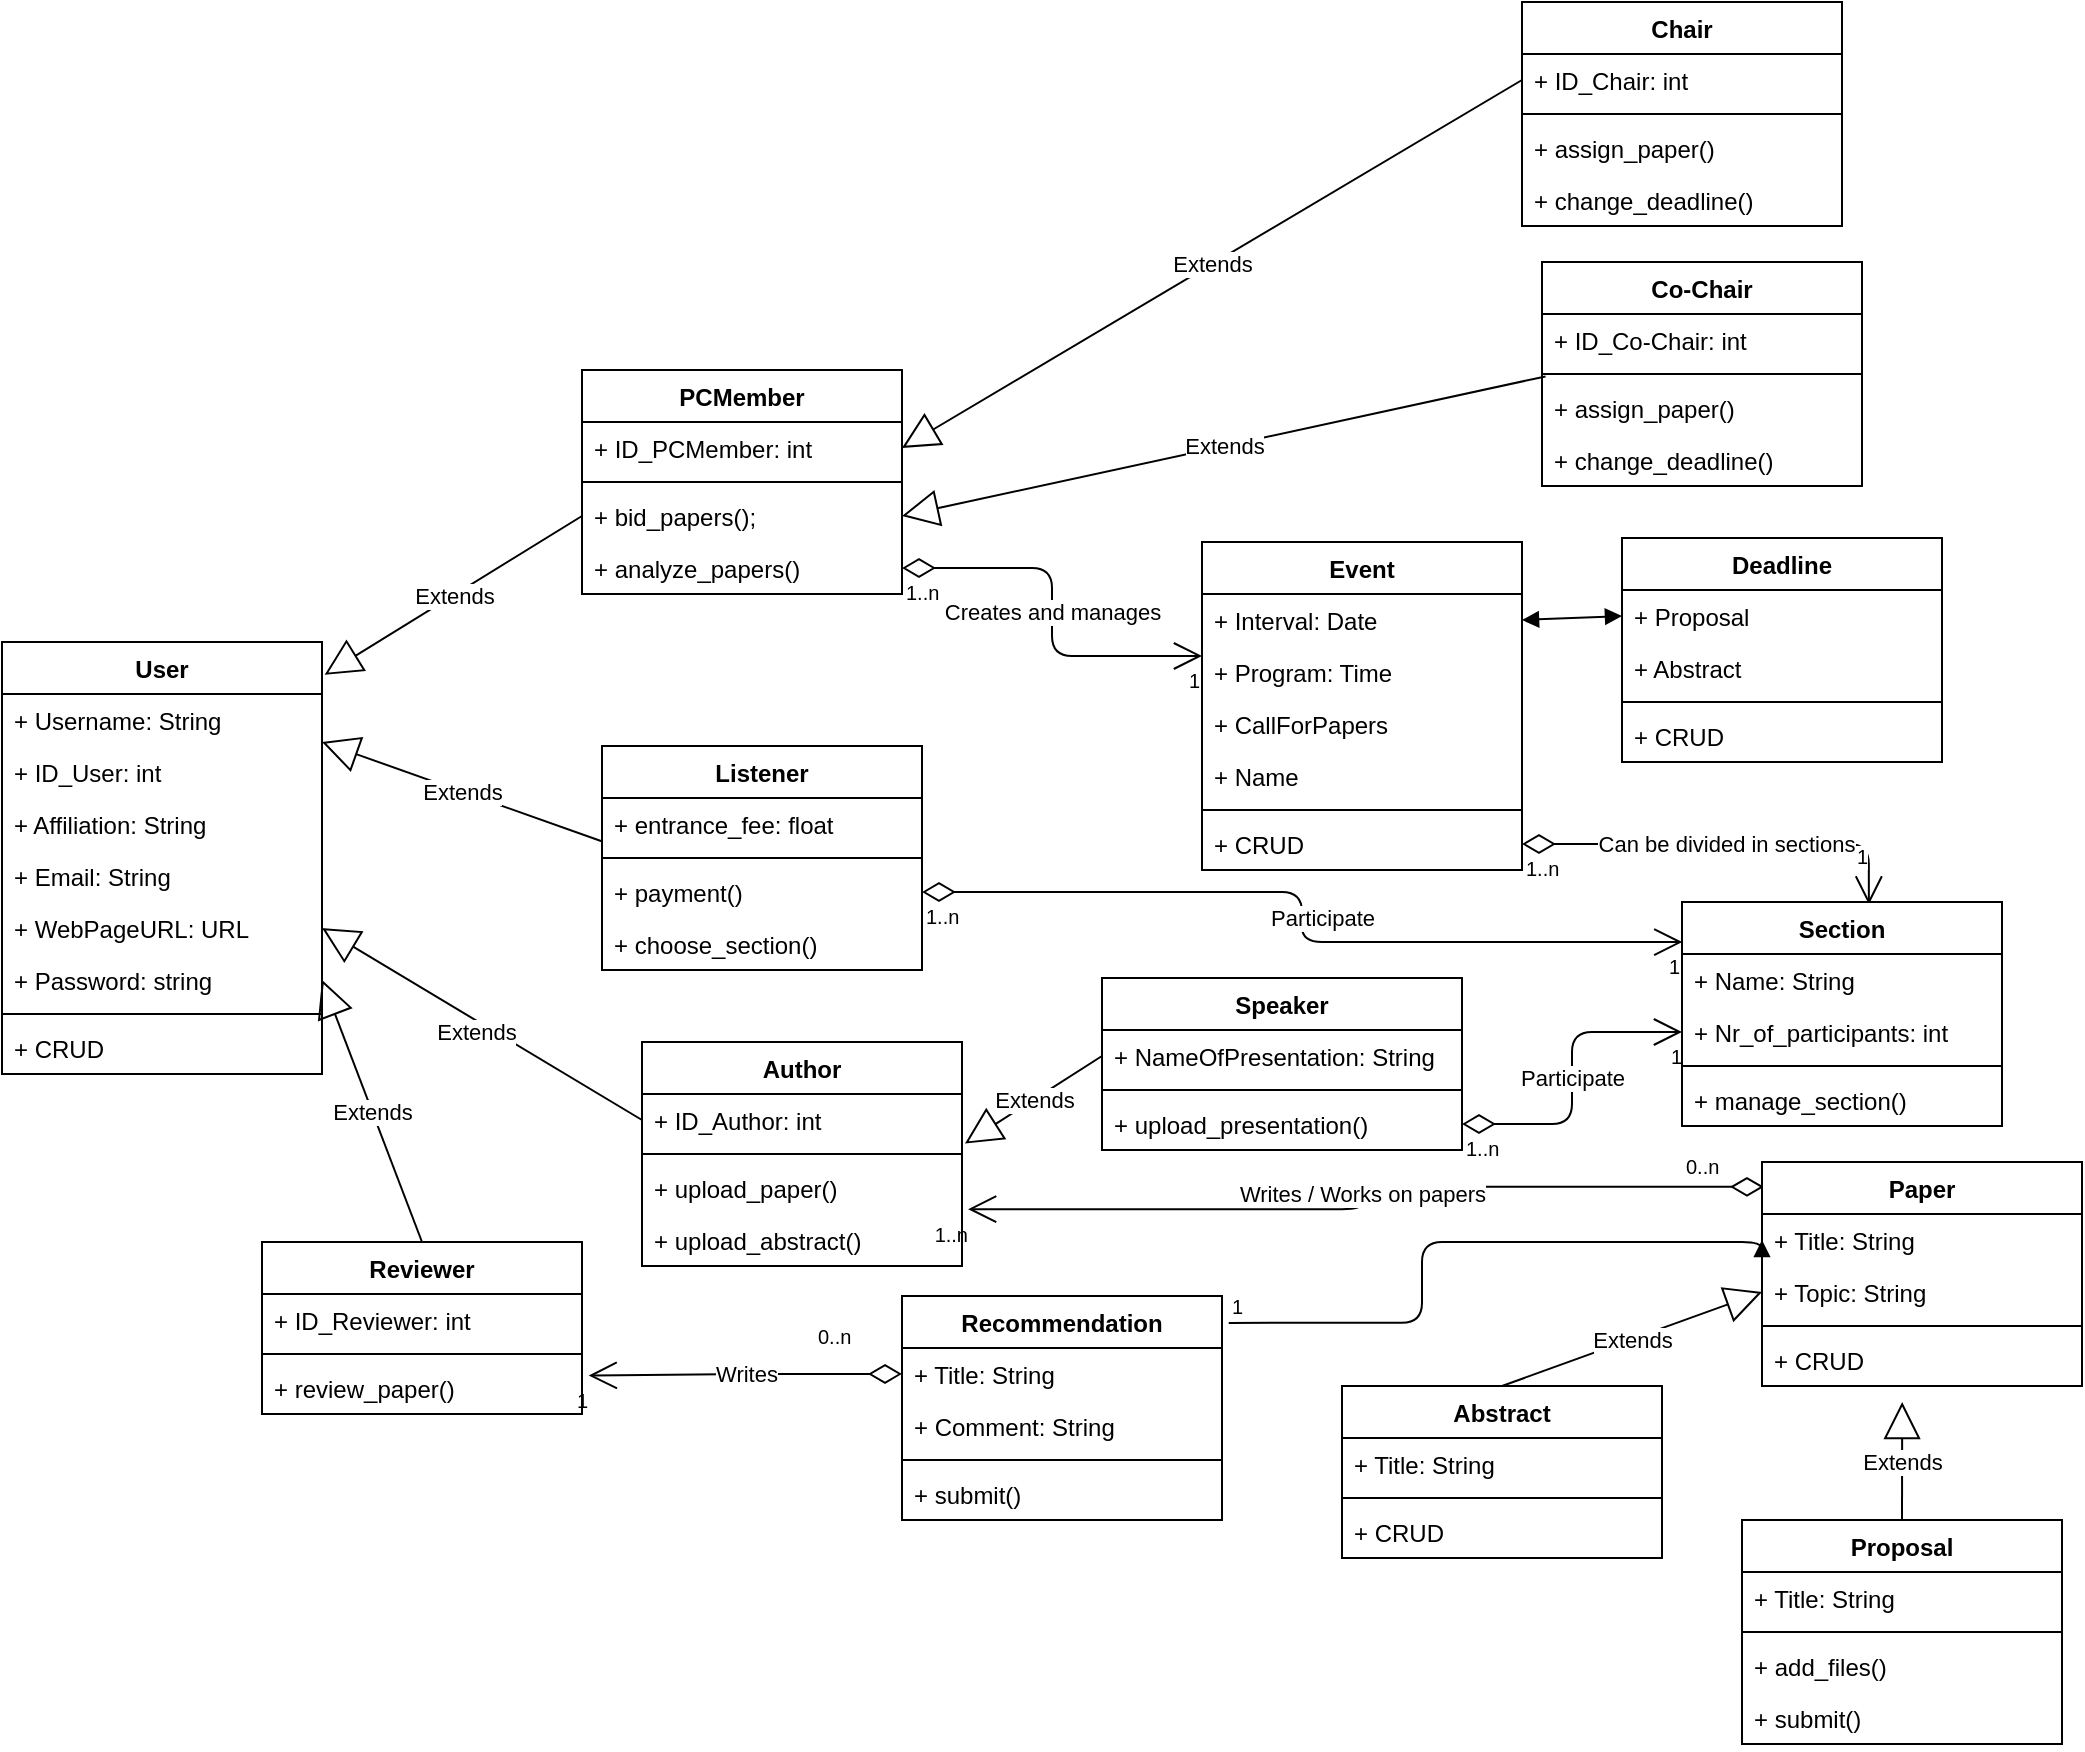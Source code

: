 <mxfile version="12.9.14" type="device"><diagram id="C5RBs43oDa-KdzZeNtuy" name="Page-1"><mxGraphModel dx="1038" dy="1668" grid="1" gridSize="10" guides="1" tooltips="1" connect="1" arrows="1" fold="1" page="1" pageScale="1" pageWidth="827" pageHeight="1169" math="0" shadow="0"><root><mxCell id="WIyWlLk6GJQsqaUBKTNV-0"/><mxCell id="WIyWlLk6GJQsqaUBKTNV-1" parent="WIyWlLk6GJQsqaUBKTNV-0"/><mxCell id="tTdbQNJq71rAWKJcAc9I-6" value="Extends" style="endArrow=block;endSize=16;endFill=0;html=1;exitX=0;exitY=0.5;exitDx=0;exitDy=0;entryX=1;entryY=0.5;entryDx=0;entryDy=0;" parent="WIyWlLk6GJQsqaUBKTNV-1" source="hvcs3K0yfVsUT6WsrjWD-34" target="hvcs3K0yfVsUT6WsrjWD-29" edge="1"><mxGeometry width="160" relative="1" as="geometry"><mxPoint x="827" y="-223" as="sourcePoint"/><mxPoint x="530" y="-23" as="targetPoint"/></mxGeometry></mxCell><mxCell id="tTdbQNJq71rAWKJcAc9I-8" value="Extends" style="endArrow=block;endSize=16;endFill=0;html=1;exitX=0;exitY=0.5;exitDx=0;exitDy=0;entryX=1;entryY=0.5;entryDx=0;entryDy=0;" parent="WIyWlLk6GJQsqaUBKTNV-1" source="hvcs3K0yfVsUT6WsrjWD-70" target="hvcs3K0yfVsUT6WsrjWD-16" edge="1"><mxGeometry x="0.004" y="5" width="160" relative="1" as="geometry"><mxPoint x="400" y="237" as="sourcePoint"/><mxPoint x="230" y="185" as="targetPoint"/><mxPoint as="offset"/></mxGeometry></mxCell><mxCell id="tTdbQNJq71rAWKJcAc9I-9" value="Extends" style="endArrow=block;endSize=16;endFill=0;html=1;strokeColor=#000000;exitX=0;exitY=0.5;exitDx=0;exitDy=0;entryX=1.008;entryY=0.076;entryDx=0;entryDy=0;entryPerimeter=0;" parent="WIyWlLk6GJQsqaUBKTNV-1" source="hvcs3K0yfVsUT6WsrjWD-31" target="hvcs3K0yfVsUT6WsrjWD-8" edge="1"><mxGeometry width="160" relative="1" as="geometry"><mxPoint x="370" y="-23" as="sourcePoint"/><mxPoint x="230" y="35" as="targetPoint"/></mxGeometry></mxCell><mxCell id="tTdbQNJq71rAWKJcAc9I-14" value="Extends" style="endArrow=block;endSize=16;endFill=0;html=1;strokeColor=#000000;exitX=0;exitY=0.5;exitDx=0;exitDy=0;entryX=1.009;entryY=0.954;entryDx=0;entryDy=0;entryPerimeter=0;" parent="WIyWlLk6GJQsqaUBKTNV-1" source="hvcs3K0yfVsUT6WsrjWD-75" target="hvcs3K0yfVsUT6WsrjWD-70" edge="1"><mxGeometry width="160" relative="1" as="geometry"><mxPoint x="650" y="217" as="sourcePoint"/><mxPoint x="560" y="237" as="targetPoint"/></mxGeometry></mxCell><mxCell id="tTdbQNJq71rAWKJcAc9I-36" value="Extends" style="endArrow=block;endSize=16;endFill=0;html=1;strokeColor=#000000;exitX=-0.001;exitY=0.831;exitDx=0;exitDy=0;entryX=1;entryY=-0.077;entryDx=0;entryDy=0;entryPerimeter=0;exitPerimeter=0;" parent="WIyWlLk6GJQsqaUBKTNV-1" source="hvcs3K0yfVsUT6WsrjWD-56" target="hvcs3K0yfVsUT6WsrjWD-20" edge="1"><mxGeometry width="160" relative="1" as="geometry"><mxPoint x="360" y="113" as="sourcePoint"/><mxPoint x="230" y="85" as="targetPoint"/></mxGeometry></mxCell><mxCell id="tTdbQNJq71rAWKJcAc9I-37" value="Extends" style="endArrow=block;endSize=16;endFill=0;html=1;strokeColor=#000000;exitX=0.5;exitY=0;exitDx=0;exitDy=0;entryX=1;entryY=0.5;entryDx=0;entryDy=0;" parent="WIyWlLk6GJQsqaUBKTNV-1" source="hvcs3K0yfVsUT6WsrjWD-78" target="hvcs3K0yfVsUT6WsrjWD-27" edge="1"><mxGeometry width="160" relative="1" as="geometry"><mxPoint x="270" y="334" as="sourcePoint"/><mxPoint x="231" y="229" as="targetPoint"/></mxGeometry></mxCell><mxCell id="tTdbQNJq71rAWKJcAc9I-47" value="Writes / Works on papers" style="endArrow=open;html=1;endSize=12;startArrow=diamondThin;startSize=14;startFill=0;edgeStyle=orthogonalEdgeStyle;strokeColor=#000000;entryX=1.019;entryY=-0.092;entryDx=0;entryDy=0;exitX=0.006;exitY=0.111;exitDx=0;exitDy=0;entryPerimeter=0;exitPerimeter=0;" parent="WIyWlLk6GJQsqaUBKTNV-1" source="hvcs3K0yfVsUT6WsrjWD-91" target="hvcs3K0yfVsUT6WsrjWD-73" edge="1"><mxGeometry relative="1" as="geometry"><mxPoint x="1010" y="300" as="sourcePoint"/><mxPoint x="480" y="254" as="targetPoint"/></mxGeometry></mxCell><mxCell id="tTdbQNJq71rAWKJcAc9I-48" value="0..n" style="resizable=0;html=1;align=left;verticalAlign=top;labelBackgroundColor=#ffffff;fontSize=10;" parent="tTdbQNJq71rAWKJcAc9I-47" connectable="0" vertex="1"><mxGeometry x="-1" relative="1" as="geometry"><mxPoint x="-40.96" y="-22.43" as="offset"/></mxGeometry></mxCell><mxCell id="tTdbQNJq71rAWKJcAc9I-49" value="1..n" style="resizable=0;html=1;align=right;verticalAlign=top;labelBackgroundColor=#ffffff;fontSize=10;" parent="tTdbQNJq71rAWKJcAc9I-47" connectable="0" vertex="1"><mxGeometry x="1" relative="1" as="geometry"/></mxCell><mxCell id="tTdbQNJq71rAWKJcAc9I-54" value="Extends" style="endArrow=block;endSize=16;endFill=0;html=1;strokeColor=#000000;exitX=0.011;exitY=0.65;exitDx=0;exitDy=0;entryX=1;entryY=0.5;entryDx=0;entryDy=0;exitPerimeter=0;" parent="WIyWlLk6GJQsqaUBKTNV-1" source="hvcs3K0yfVsUT6WsrjWD-41" target="hvcs3K0yfVsUT6WsrjWD-31" edge="1"><mxGeometry width="160" relative="1" as="geometry"><mxPoint x="850" y="-123" as="sourcePoint"/><mxPoint x="530" y="-23" as="targetPoint"/></mxGeometry></mxCell><mxCell id="tTdbQNJq71rAWKJcAc9I-63" value="Extends" style="endArrow=block;endSize=16;endFill=0;html=1;strokeColor=#000000;exitX=0.5;exitY=0;exitDx=0;exitDy=0;entryX=0.438;entryY=1.308;entryDx=0;entryDy=0;entryPerimeter=0;" parent="WIyWlLk6GJQsqaUBKTNV-1" source="hvcs3K0yfVsUT6WsrjWD-95" target="hvcs3K0yfVsUT6WsrjWD-94" edge="1"><mxGeometry width="160" relative="1" as="geometry"><mxPoint x="1100" y="420" as="sourcePoint"/><mxPoint x="1050" y="334" as="targetPoint"/></mxGeometry></mxCell><mxCell id="tTdbQNJq71rAWKJcAc9I-64" value="Extends" style="endArrow=block;endSize=16;endFill=0;html=1;strokeColor=#000000;exitX=0.5;exitY=0;exitDx=0;exitDy=0;entryX=0;entryY=0.5;entryDx=0;entryDy=0;" parent="WIyWlLk6GJQsqaUBKTNV-1" source="hvcs3K0yfVsUT6WsrjWD-87" target="hvcs3K0yfVsUT6WsrjWD-100" edge="1"><mxGeometry width="160" relative="1" as="geometry"><mxPoint x="850" y="420" as="sourcePoint"/><mxPoint x="970" y="334" as="targetPoint"/></mxGeometry></mxCell><mxCell id="tTdbQNJq71rAWKJcAc9I-69" value="Participate" style="endArrow=open;html=1;endSize=12;startArrow=diamondThin;startSize=14;startFill=0;edgeStyle=orthogonalEdgeStyle;strokeColor=#000000;exitX=1;exitY=0.5;exitDx=0;exitDy=0;entryX=0;entryY=0.5;entryDx=0;entryDy=0;" parent="WIyWlLk6GJQsqaUBKTNV-1" source="hvcs3K0yfVsUT6WsrjWD-77" target="hvcs3K0yfVsUT6WsrjWD-68" edge="1"><mxGeometry relative="1" as="geometry"><mxPoint x="810" y="217" as="sourcePoint"/><mxPoint x="890" y="205.5" as="targetPoint"/></mxGeometry></mxCell><mxCell id="tTdbQNJq71rAWKJcAc9I-70" value="1..n" style="resizable=0;html=1;align=left;verticalAlign=top;labelBackgroundColor=#ffffff;fontSize=10;" parent="tTdbQNJq71rAWKJcAc9I-69" connectable="0" vertex="1"><mxGeometry x="-1" relative="1" as="geometry"/></mxCell><mxCell id="tTdbQNJq71rAWKJcAc9I-71" value="1" style="resizable=0;html=1;align=right;verticalAlign=top;labelBackgroundColor=#ffffff;fontSize=10;" parent="tTdbQNJq71rAWKJcAc9I-69" connectable="0" vertex="1"><mxGeometry x="1" relative="1" as="geometry"/></mxCell><mxCell id="tTdbQNJq71rAWKJcAc9I-72" value="Participate" style="endArrow=open;html=1;endSize=12;startArrow=diamondThin;startSize=14;startFill=0;edgeStyle=orthogonalEdgeStyle;strokeColor=#000000;entryX=0.001;entryY=0.179;entryDx=0;entryDy=0;exitX=1;exitY=0.5;exitDx=0;exitDy=0;entryPerimeter=0;" parent="WIyWlLk6GJQsqaUBKTNV-1" source="hvcs3K0yfVsUT6WsrjWD-58" target="hvcs3K0yfVsUT6WsrjWD-60" edge="1"><mxGeometry y="10" relative="1" as="geometry"><mxPoint x="520" y="113" as="sourcePoint"/><mxPoint x="890" y="188.5" as="targetPoint"/><mxPoint as="offset"/></mxGeometry></mxCell><mxCell id="tTdbQNJq71rAWKJcAc9I-73" value="1..n" style="resizable=0;html=1;align=left;verticalAlign=top;labelBackgroundColor=#ffffff;fontSize=10;" parent="tTdbQNJq71rAWKJcAc9I-72" connectable="0" vertex="1"><mxGeometry x="-1" relative="1" as="geometry"/></mxCell><mxCell id="tTdbQNJq71rAWKJcAc9I-74" value="1" style="resizable=0;html=1;align=right;verticalAlign=top;labelBackgroundColor=#ffffff;fontSize=10;" parent="tTdbQNJq71rAWKJcAc9I-72" connectable="0" vertex="1"><mxGeometry x="1" relative="1" as="geometry"/></mxCell><mxCell id="tTdbQNJq71rAWKJcAc9I-79" value="Can be divided in sections" style="endArrow=open;html=1;endSize=12;startArrow=diamondThin;startSize=14;startFill=0;edgeStyle=orthogonalEdgeStyle;strokeColor=#000000;exitX=1;exitY=0.5;exitDx=0;exitDy=0;entryX=0.584;entryY=0.011;entryDx=0;entryDy=0;entryPerimeter=0;" parent="WIyWlLk6GJQsqaUBKTNV-1" source="hvcs3K0yfVsUT6WsrjWD-47" target="hvcs3K0yfVsUT6WsrjWD-60" edge="1"><mxGeometry relative="1" as="geometry"><mxPoint x="760" y="24" as="sourcePoint"/><mxPoint x="970" y="180" as="targetPoint"/></mxGeometry></mxCell><mxCell id="tTdbQNJq71rAWKJcAc9I-80" value="1..n" style="resizable=0;html=1;align=left;verticalAlign=top;labelBackgroundColor=#ffffff;fontSize=10;" parent="tTdbQNJq71rAWKJcAc9I-79" connectable="0" vertex="1"><mxGeometry x="-1" relative="1" as="geometry"/></mxCell><mxCell id="tTdbQNJq71rAWKJcAc9I-81" value="1" style="resizable=0;html=1;align=right;verticalAlign=top;labelBackgroundColor=#ffffff;fontSize=10;" parent="tTdbQNJq71rAWKJcAc9I-79" connectable="0" vertex="1"><mxGeometry x="1" relative="1" as="geometry"><mxPoint y="-36" as="offset"/></mxGeometry></mxCell><mxCell id="tTdbQNJq71rAWKJcAc9I-82" value="Creates and manages" style="endArrow=open;html=1;endSize=12;startArrow=diamondThin;startSize=14;startFill=0;edgeStyle=orthogonalEdgeStyle;strokeColor=#000000;exitX=1;exitY=0.5;exitDx=0;exitDy=0;entryX=0;entryY=0.192;entryDx=0;entryDy=0;entryPerimeter=0;" parent="WIyWlLk6GJQsqaUBKTNV-1" source="hvcs3K0yfVsUT6WsrjWD-32" target="hvcs3K0yfVsUT6WsrjWD-48" edge="1"><mxGeometry relative="1" as="geometry"><mxPoint x="530" y="-6" as="sourcePoint"/><mxPoint x="680" y="7" as="targetPoint"/></mxGeometry></mxCell><mxCell id="tTdbQNJq71rAWKJcAc9I-83" value="1..n" style="resizable=0;html=1;align=left;verticalAlign=top;labelBackgroundColor=#ffffff;fontSize=10;" parent="tTdbQNJq71rAWKJcAc9I-82" connectable="0" vertex="1"><mxGeometry x="-1" relative="1" as="geometry"/></mxCell><mxCell id="tTdbQNJq71rAWKJcAc9I-84" value="1" style="resizable=0;html=1;align=right;verticalAlign=top;labelBackgroundColor=#ffffff;fontSize=10;" parent="tTdbQNJq71rAWKJcAc9I-82" connectable="0" vertex="1"><mxGeometry x="1" relative="1" as="geometry"/></mxCell><mxCell id="tTdbQNJq71rAWKJcAc9I-89" value="" style="endArrow=block;startArrow=block;endFill=1;startFill=1;html=1;strokeColor=#000000;exitX=1;exitY=0.5;exitDx=0;exitDy=0;entryX=0;entryY=0.5;entryDx=0;entryDy=0;" parent="WIyWlLk6GJQsqaUBKTNV-1" source="hvcs3K0yfVsUT6WsrjWD-45" target="hvcs3K0yfVsUT6WsrjWD-51" edge="1"><mxGeometry width="160" relative="1" as="geometry"><mxPoint x="840" y="7" as="sourcePoint"/><mxPoint x="880" y="-33" as="targetPoint"/></mxGeometry></mxCell><mxCell id="tTdbQNJq71rAWKJcAc9I-94" value="Writes" style="endArrow=open;html=1;endSize=12;startArrow=diamondThin;startSize=14;startFill=0;edgeStyle=orthogonalEdgeStyle;strokeColor=#000000;entryX=1.021;entryY=0.262;entryDx=0;entryDy=0;exitX=0;exitY=0.5;exitDx=0;exitDy=0;entryPerimeter=0;" parent="WIyWlLk6GJQsqaUBKTNV-1" source="hvcs3K0yfVsUT6WsrjWD-83" target="hvcs3K0yfVsUT6WsrjWD-81" edge="1"><mxGeometry relative="1" as="geometry"><mxPoint x="530" y="363" as="sourcePoint"/><mxPoint x="310" y="368" as="targetPoint"/></mxGeometry></mxCell><mxCell id="tTdbQNJq71rAWKJcAc9I-95" value="0..n" style="resizable=0;html=1;align=left;verticalAlign=top;labelBackgroundColor=#ffffff;fontSize=10;" parent="tTdbQNJq71rAWKJcAc9I-94" connectable="0" vertex="1"><mxGeometry x="-1" relative="1" as="geometry"><mxPoint x="-44" y="-31" as="offset"/></mxGeometry></mxCell><mxCell id="tTdbQNJq71rAWKJcAc9I-96" value="1" style="resizable=0;html=1;align=right;verticalAlign=top;labelBackgroundColor=#ffffff;fontSize=10;" parent="tTdbQNJq71rAWKJcAc9I-94" connectable="0" vertex="1"><mxGeometry x="1" relative="1" as="geometry"/></mxCell><mxCell id="tTdbQNJq71rAWKJcAc9I-97" value="" style="endArrow=block;endFill=1;html=1;edgeStyle=orthogonalEdgeStyle;align=left;verticalAlign=top;strokeColor=#000000;exitX=1.021;exitY=0.12;exitDx=0;exitDy=0;exitPerimeter=0;entryX=0;entryY=0.5;entryDx=0;entryDy=0;entryPerimeter=0;" parent="WIyWlLk6GJQsqaUBKTNV-1" source="hvcs3K0yfVsUT6WsrjWD-82" target="hvcs3K0yfVsUT6WsrjWD-92" edge="1"><mxGeometry x="-1" relative="1" as="geometry"><mxPoint x="650" y="346" as="sourcePoint"/><mxPoint x="972" y="356" as="targetPoint"/><Array as="points"><mxPoint x="790" y="340"/><mxPoint x="790" y="300"/></Array></mxGeometry></mxCell><mxCell id="tTdbQNJq71rAWKJcAc9I-98" value="1" style="resizable=0;html=1;align=left;verticalAlign=bottom;labelBackgroundColor=#ffffff;fontSize=10;" parent="tTdbQNJq71rAWKJcAc9I-97" connectable="0" vertex="1"><mxGeometry x="-1" relative="1" as="geometry"/></mxCell><mxCell id="hvcs3K0yfVsUT6WsrjWD-28" value="PCMember" style="swimlane;fontStyle=1;align=center;verticalAlign=top;childLayout=stackLayout;horizontal=1;startSize=26;horizontalStack=0;resizeParent=1;resizeParentMax=0;resizeLast=0;collapsible=1;marginBottom=0;" parent="WIyWlLk6GJQsqaUBKTNV-1" vertex="1"><mxGeometry x="370" y="-136" width="160" height="112" as="geometry"/></mxCell><mxCell id="hvcs3K0yfVsUT6WsrjWD-29" value="+ ID_PCMember: int" style="text;strokeColor=none;fillColor=none;align=left;verticalAlign=top;spacingLeft=4;spacingRight=4;overflow=hidden;rotatable=0;points=[[0,0.5],[1,0.5]];portConstraint=eastwest;" parent="hvcs3K0yfVsUT6WsrjWD-28" vertex="1"><mxGeometry y="26" width="160" height="26" as="geometry"/></mxCell><mxCell id="hvcs3K0yfVsUT6WsrjWD-30" value="" style="line;strokeWidth=1;fillColor=none;align=left;verticalAlign=middle;spacingTop=-1;spacingLeft=3;spacingRight=3;rotatable=0;labelPosition=right;points=[];portConstraint=eastwest;" parent="hvcs3K0yfVsUT6WsrjWD-28" vertex="1"><mxGeometry y="52" width="160" height="8" as="geometry"/></mxCell><mxCell id="hvcs3K0yfVsUT6WsrjWD-31" value="+ bid_papers();&#10;" style="text;strokeColor=none;fillColor=none;align=left;verticalAlign=top;spacingLeft=4;spacingRight=4;overflow=hidden;rotatable=0;points=[[0,0.5],[1,0.5]];portConstraint=eastwest;" parent="hvcs3K0yfVsUT6WsrjWD-28" vertex="1"><mxGeometry y="60" width="160" height="26" as="geometry"/></mxCell><mxCell id="hvcs3K0yfVsUT6WsrjWD-32" value="+ analyze_papers()" style="text;strokeColor=none;fillColor=none;align=left;verticalAlign=top;spacingLeft=4;spacingRight=4;overflow=hidden;rotatable=0;points=[[0,0.5],[1,0.5]];portConstraint=eastwest;" parent="hvcs3K0yfVsUT6WsrjWD-28" vertex="1"><mxGeometry y="86" width="160" height="26" as="geometry"/></mxCell><mxCell id="hvcs3K0yfVsUT6WsrjWD-33" value="Chair" style="swimlane;fontStyle=1;align=center;verticalAlign=top;childLayout=stackLayout;horizontal=1;startSize=26;horizontalStack=0;resizeParent=1;resizeParentMax=0;resizeLast=0;collapsible=1;marginBottom=0;" parent="WIyWlLk6GJQsqaUBKTNV-1" vertex="1"><mxGeometry x="840" y="-320" width="160" height="112" as="geometry"/></mxCell><mxCell id="hvcs3K0yfVsUT6WsrjWD-34" value="+ ID_Chair: int" style="text;strokeColor=none;fillColor=none;align=left;verticalAlign=top;spacingLeft=4;spacingRight=4;overflow=hidden;rotatable=0;points=[[0,0.5],[1,0.5]];portConstraint=eastwest;" parent="hvcs3K0yfVsUT6WsrjWD-33" vertex="1"><mxGeometry y="26" width="160" height="26" as="geometry"/></mxCell><mxCell id="hvcs3K0yfVsUT6WsrjWD-35" value="" style="line;strokeWidth=1;fillColor=none;align=left;verticalAlign=middle;spacingTop=-1;spacingLeft=3;spacingRight=3;rotatable=0;labelPosition=right;points=[];portConstraint=eastwest;" parent="hvcs3K0yfVsUT6WsrjWD-33" vertex="1"><mxGeometry y="52" width="160" height="8" as="geometry"/></mxCell><mxCell id="hvcs3K0yfVsUT6WsrjWD-36" value="+ assign_paper()" style="text;strokeColor=none;fillColor=none;align=left;verticalAlign=top;spacingLeft=4;spacingRight=4;overflow=hidden;rotatable=0;points=[[0,0.5],[1,0.5]];portConstraint=eastwest;" parent="hvcs3K0yfVsUT6WsrjWD-33" vertex="1"><mxGeometry y="60" width="160" height="26" as="geometry"/></mxCell><mxCell id="hvcs3K0yfVsUT6WsrjWD-37" value="+ change_deadline()" style="text;strokeColor=none;fillColor=none;align=left;verticalAlign=top;spacingLeft=4;spacingRight=4;overflow=hidden;rotatable=0;points=[[0,0.5],[1,0.5]];portConstraint=eastwest;" parent="hvcs3K0yfVsUT6WsrjWD-33" vertex="1"><mxGeometry y="86" width="160" height="26" as="geometry"/></mxCell><mxCell id="hvcs3K0yfVsUT6WsrjWD-39" value="Co-Chair" style="swimlane;fontStyle=1;align=center;verticalAlign=top;childLayout=stackLayout;horizontal=1;startSize=26;horizontalStack=0;resizeParent=1;resizeParentMax=0;resizeLast=0;collapsible=1;marginBottom=0;" parent="WIyWlLk6GJQsqaUBKTNV-1" vertex="1"><mxGeometry x="850" y="-190" width="160" height="112" as="geometry"/></mxCell><mxCell id="hvcs3K0yfVsUT6WsrjWD-40" value="+ ID_Co-Chair: int" style="text;strokeColor=none;fillColor=none;align=left;verticalAlign=top;spacingLeft=4;spacingRight=4;overflow=hidden;rotatable=0;points=[[0,0.5],[1,0.5]];portConstraint=eastwest;" parent="hvcs3K0yfVsUT6WsrjWD-39" vertex="1"><mxGeometry y="26" width="160" height="26" as="geometry"/></mxCell><mxCell id="hvcs3K0yfVsUT6WsrjWD-41" value="" style="line;strokeWidth=1;fillColor=none;align=left;verticalAlign=middle;spacingTop=-1;spacingLeft=3;spacingRight=3;rotatable=0;labelPosition=right;points=[];portConstraint=eastwest;" parent="hvcs3K0yfVsUT6WsrjWD-39" vertex="1"><mxGeometry y="52" width="160" height="8" as="geometry"/></mxCell><mxCell id="hvcs3K0yfVsUT6WsrjWD-42" value="+ assign_paper()" style="text;strokeColor=none;fillColor=none;align=left;verticalAlign=top;spacingLeft=4;spacingRight=4;overflow=hidden;rotatable=0;points=[[0,0.5],[1,0.5]];portConstraint=eastwest;" parent="hvcs3K0yfVsUT6WsrjWD-39" vertex="1"><mxGeometry y="60" width="160" height="26" as="geometry"/></mxCell><mxCell id="hvcs3K0yfVsUT6WsrjWD-43" value="+ change_deadline()" style="text;strokeColor=none;fillColor=none;align=left;verticalAlign=top;spacingLeft=4;spacingRight=4;overflow=hidden;rotatable=0;points=[[0,0.5],[1,0.5]];portConstraint=eastwest;" parent="hvcs3K0yfVsUT6WsrjWD-39" vertex="1"><mxGeometry y="86" width="160" height="26" as="geometry"/></mxCell><mxCell id="hvcs3K0yfVsUT6WsrjWD-44" value="Event" style="swimlane;fontStyle=1;align=center;verticalAlign=top;childLayout=stackLayout;horizontal=1;startSize=26;horizontalStack=0;resizeParent=1;resizeParentMax=0;resizeLast=0;collapsible=1;marginBottom=0;" parent="WIyWlLk6GJQsqaUBKTNV-1" vertex="1"><mxGeometry x="680" y="-50" width="160" height="164" as="geometry"/></mxCell><mxCell id="hvcs3K0yfVsUT6WsrjWD-45" value="+ Interval: Date" style="text;strokeColor=none;fillColor=none;align=left;verticalAlign=top;spacingLeft=4;spacingRight=4;overflow=hidden;rotatable=0;points=[[0,0.5],[1,0.5]];portConstraint=eastwest;" parent="hvcs3K0yfVsUT6WsrjWD-44" vertex="1"><mxGeometry y="26" width="160" height="26" as="geometry"/></mxCell><mxCell id="hvcs3K0yfVsUT6WsrjWD-48" value="+ Program: Time" style="text;strokeColor=none;fillColor=none;align=left;verticalAlign=top;spacingLeft=4;spacingRight=4;overflow=hidden;rotatable=0;points=[[0,0.5],[1,0.5]];portConstraint=eastwest;" parent="hvcs3K0yfVsUT6WsrjWD-44" vertex="1"><mxGeometry y="52" width="160" height="26" as="geometry"/></mxCell><mxCell id="hvcs3K0yfVsUT6WsrjWD-65" value="+ CallForPapers" style="text;strokeColor=none;fillColor=none;align=left;verticalAlign=top;spacingLeft=4;spacingRight=4;overflow=hidden;rotatable=0;points=[[0,0.5],[1,0.5]];portConstraint=eastwest;" parent="hvcs3K0yfVsUT6WsrjWD-44" vertex="1"><mxGeometry y="78" width="160" height="26" as="geometry"/></mxCell><mxCell id="hvcs3K0yfVsUT6WsrjWD-49" value="+ Name" style="text;strokeColor=none;fillColor=none;align=left;verticalAlign=top;spacingLeft=4;spacingRight=4;overflow=hidden;rotatable=0;points=[[0,0.5],[1,0.5]];portConstraint=eastwest;" parent="hvcs3K0yfVsUT6WsrjWD-44" vertex="1"><mxGeometry y="104" width="160" height="26" as="geometry"/></mxCell><mxCell id="hvcs3K0yfVsUT6WsrjWD-46" value="" style="line;strokeWidth=1;fillColor=none;align=left;verticalAlign=middle;spacingTop=-1;spacingLeft=3;spacingRight=3;rotatable=0;labelPosition=right;points=[];portConstraint=eastwest;" parent="hvcs3K0yfVsUT6WsrjWD-44" vertex="1"><mxGeometry y="130" width="160" height="8" as="geometry"/></mxCell><mxCell id="hvcs3K0yfVsUT6WsrjWD-47" value="+ CRUD" style="text;strokeColor=none;fillColor=none;align=left;verticalAlign=top;spacingLeft=4;spacingRight=4;overflow=hidden;rotatable=0;points=[[0,0.5],[1,0.5]];portConstraint=eastwest;" parent="hvcs3K0yfVsUT6WsrjWD-44" vertex="1"><mxGeometry y="138" width="160" height="26" as="geometry"/></mxCell><mxCell id="hvcs3K0yfVsUT6WsrjWD-50" value="Deadline" style="swimlane;fontStyle=1;align=center;verticalAlign=top;childLayout=stackLayout;horizontal=1;startSize=26;horizontalStack=0;resizeParent=1;resizeParentMax=0;resizeLast=0;collapsible=1;marginBottom=0;" parent="WIyWlLk6GJQsqaUBKTNV-1" vertex="1"><mxGeometry x="890" y="-52" width="160" height="112" as="geometry"/></mxCell><mxCell id="hvcs3K0yfVsUT6WsrjWD-51" value="+ Proposal" style="text;strokeColor=none;fillColor=none;align=left;verticalAlign=top;spacingLeft=4;spacingRight=4;overflow=hidden;rotatable=0;points=[[0,0.5],[1,0.5]];portConstraint=eastwest;" parent="hvcs3K0yfVsUT6WsrjWD-50" vertex="1"><mxGeometry y="26" width="160" height="26" as="geometry"/></mxCell><mxCell id="hvcs3K0yfVsUT6WsrjWD-54" value="+ Abstract" style="text;strokeColor=none;fillColor=none;align=left;verticalAlign=top;spacingLeft=4;spacingRight=4;overflow=hidden;rotatable=0;points=[[0,0.5],[1,0.5]];portConstraint=eastwest;" parent="hvcs3K0yfVsUT6WsrjWD-50" vertex="1"><mxGeometry y="52" width="160" height="26" as="geometry"/></mxCell><mxCell id="hvcs3K0yfVsUT6WsrjWD-52" value="" style="line;strokeWidth=1;fillColor=none;align=left;verticalAlign=middle;spacingTop=-1;spacingLeft=3;spacingRight=3;rotatable=0;labelPosition=right;points=[];portConstraint=eastwest;" parent="hvcs3K0yfVsUT6WsrjWD-50" vertex="1"><mxGeometry y="78" width="160" height="8" as="geometry"/></mxCell><mxCell id="hvcs3K0yfVsUT6WsrjWD-53" value="+ CRUD" style="text;strokeColor=none;fillColor=none;align=left;verticalAlign=top;spacingLeft=4;spacingRight=4;overflow=hidden;rotatable=0;points=[[0,0.5],[1,0.5]];portConstraint=eastwest;" parent="hvcs3K0yfVsUT6WsrjWD-50" vertex="1"><mxGeometry y="86" width="160" height="26" as="geometry"/></mxCell><mxCell id="hvcs3K0yfVsUT6WsrjWD-60" value="Section" style="swimlane;fontStyle=1;align=center;verticalAlign=top;childLayout=stackLayout;horizontal=1;startSize=26;horizontalStack=0;resizeParent=1;resizeParentMax=0;resizeLast=0;collapsible=1;marginBottom=0;" parent="WIyWlLk6GJQsqaUBKTNV-1" vertex="1"><mxGeometry x="920" y="130" width="160" height="112" as="geometry"/></mxCell><mxCell id="hvcs3K0yfVsUT6WsrjWD-61" value="+ Name: String" style="text;strokeColor=none;fillColor=none;align=left;verticalAlign=top;spacingLeft=4;spacingRight=4;overflow=hidden;rotatable=0;points=[[0,0.5],[1,0.5]];portConstraint=eastwest;" parent="hvcs3K0yfVsUT6WsrjWD-60" vertex="1"><mxGeometry y="26" width="160" height="26" as="geometry"/></mxCell><mxCell id="hvcs3K0yfVsUT6WsrjWD-68" value="+ Nr_of_participants: int" style="text;strokeColor=none;fillColor=none;align=left;verticalAlign=top;spacingLeft=4;spacingRight=4;overflow=hidden;rotatable=0;points=[[0,0.5],[1,0.5]];portConstraint=eastwest;" parent="hvcs3K0yfVsUT6WsrjWD-60" vertex="1"><mxGeometry y="52" width="160" height="26" as="geometry"/></mxCell><mxCell id="hvcs3K0yfVsUT6WsrjWD-62" value="" style="line;strokeWidth=1;fillColor=none;align=left;verticalAlign=middle;spacingTop=-1;spacingLeft=3;spacingRight=3;rotatable=0;labelPosition=right;points=[];portConstraint=eastwest;" parent="hvcs3K0yfVsUT6WsrjWD-60" vertex="1"><mxGeometry y="78" width="160" height="8" as="geometry"/></mxCell><mxCell id="hvcs3K0yfVsUT6WsrjWD-63" value="+ manage_section()" style="text;strokeColor=none;fillColor=none;align=left;verticalAlign=top;spacingLeft=4;spacingRight=4;overflow=hidden;rotatable=0;points=[[0,0.5],[1,0.5]];portConstraint=eastwest;" parent="hvcs3K0yfVsUT6WsrjWD-60" vertex="1"><mxGeometry y="86" width="160" height="26" as="geometry"/></mxCell><mxCell id="hvcs3K0yfVsUT6WsrjWD-69" value="Author" style="swimlane;fontStyle=1;align=center;verticalAlign=top;childLayout=stackLayout;horizontal=1;startSize=26;horizontalStack=0;resizeParent=1;resizeParentMax=0;resizeLast=0;collapsible=1;marginBottom=0;" parent="WIyWlLk6GJQsqaUBKTNV-1" vertex="1"><mxGeometry x="400" y="200" width="160" height="112" as="geometry"/></mxCell><mxCell id="hvcs3K0yfVsUT6WsrjWD-70" value="+ ID_Author: int" style="text;strokeColor=none;fillColor=none;align=left;verticalAlign=top;spacingLeft=4;spacingRight=4;overflow=hidden;rotatable=0;points=[[0,0.5],[1,0.5]];portConstraint=eastwest;" parent="hvcs3K0yfVsUT6WsrjWD-69" vertex="1"><mxGeometry y="26" width="160" height="26" as="geometry"/></mxCell><mxCell id="hvcs3K0yfVsUT6WsrjWD-71" value="" style="line;strokeWidth=1;fillColor=none;align=left;verticalAlign=middle;spacingTop=-1;spacingLeft=3;spacingRight=3;rotatable=0;labelPosition=right;points=[];portConstraint=eastwest;" parent="hvcs3K0yfVsUT6WsrjWD-69" vertex="1"><mxGeometry y="52" width="160" height="8" as="geometry"/></mxCell><mxCell id="hvcs3K0yfVsUT6WsrjWD-72" value="+ upload_paper()" style="text;strokeColor=none;fillColor=none;align=left;verticalAlign=top;spacingLeft=4;spacingRight=4;overflow=hidden;rotatable=0;points=[[0,0.5],[1,0.5]];portConstraint=eastwest;" parent="hvcs3K0yfVsUT6WsrjWD-69" vertex="1"><mxGeometry y="60" width="160" height="26" as="geometry"/></mxCell><mxCell id="hvcs3K0yfVsUT6WsrjWD-73" value="+ upload_abstract()" style="text;strokeColor=none;fillColor=none;align=left;verticalAlign=top;spacingLeft=4;spacingRight=4;overflow=hidden;rotatable=0;points=[[0,0.5],[1,0.5]];portConstraint=eastwest;" parent="hvcs3K0yfVsUT6WsrjWD-69" vertex="1"><mxGeometry y="86" width="160" height="26" as="geometry"/></mxCell><mxCell id="hvcs3K0yfVsUT6WsrjWD-74" value="Speaker" style="swimlane;fontStyle=1;align=center;verticalAlign=top;childLayout=stackLayout;horizontal=1;startSize=26;horizontalStack=0;resizeParent=1;resizeParentMax=0;resizeLast=0;collapsible=1;marginBottom=0;" parent="WIyWlLk6GJQsqaUBKTNV-1" vertex="1"><mxGeometry x="630" y="168" width="180" height="86" as="geometry"/></mxCell><mxCell id="hvcs3K0yfVsUT6WsrjWD-75" value="+ NameOfPresentation: String" style="text;strokeColor=none;fillColor=none;align=left;verticalAlign=top;spacingLeft=4;spacingRight=4;overflow=hidden;rotatable=0;points=[[0,0.5],[1,0.5]];portConstraint=eastwest;" parent="hvcs3K0yfVsUT6WsrjWD-74" vertex="1"><mxGeometry y="26" width="180" height="26" as="geometry"/></mxCell><mxCell id="hvcs3K0yfVsUT6WsrjWD-76" value="" style="line;strokeWidth=1;fillColor=none;align=left;verticalAlign=middle;spacingTop=-1;spacingLeft=3;spacingRight=3;rotatable=0;labelPosition=right;points=[];portConstraint=eastwest;" parent="hvcs3K0yfVsUT6WsrjWD-74" vertex="1"><mxGeometry y="52" width="180" height="8" as="geometry"/></mxCell><mxCell id="hvcs3K0yfVsUT6WsrjWD-77" value="+ upload_presentation()" style="text;strokeColor=none;fillColor=none;align=left;verticalAlign=top;spacingLeft=4;spacingRight=4;overflow=hidden;rotatable=0;points=[[0,0.5],[1,0.5]];portConstraint=eastwest;" parent="hvcs3K0yfVsUT6WsrjWD-74" vertex="1"><mxGeometry y="60" width="180" height="26" as="geometry"/></mxCell><mxCell id="hvcs3K0yfVsUT6WsrjWD-82" value="Recommendation" style="swimlane;fontStyle=1;align=center;verticalAlign=top;childLayout=stackLayout;horizontal=1;startSize=26;horizontalStack=0;resizeParent=1;resizeParentMax=0;resizeLast=0;collapsible=1;marginBottom=0;" parent="WIyWlLk6GJQsqaUBKTNV-1" vertex="1"><mxGeometry x="530" y="327" width="160" height="112" as="geometry"/></mxCell><mxCell id="hvcs3K0yfVsUT6WsrjWD-83" value="+ Title: String" style="text;strokeColor=none;fillColor=none;align=left;verticalAlign=top;spacingLeft=4;spacingRight=4;overflow=hidden;rotatable=0;points=[[0,0.5],[1,0.5]];portConstraint=eastwest;" parent="hvcs3K0yfVsUT6WsrjWD-82" vertex="1"><mxGeometry y="26" width="160" height="26" as="geometry"/></mxCell><mxCell id="hvcs3K0yfVsUT6WsrjWD-86" value="+ Comment: String" style="text;strokeColor=none;fillColor=none;align=left;verticalAlign=top;spacingLeft=4;spacingRight=4;overflow=hidden;rotatable=0;points=[[0,0.5],[1,0.5]];portConstraint=eastwest;" parent="hvcs3K0yfVsUT6WsrjWD-82" vertex="1"><mxGeometry y="52" width="160" height="26" as="geometry"/></mxCell><mxCell id="hvcs3K0yfVsUT6WsrjWD-84" value="" style="line;strokeWidth=1;fillColor=none;align=left;verticalAlign=middle;spacingTop=-1;spacingLeft=3;spacingRight=3;rotatable=0;labelPosition=right;points=[];portConstraint=eastwest;" parent="hvcs3K0yfVsUT6WsrjWD-82" vertex="1"><mxGeometry y="78" width="160" height="8" as="geometry"/></mxCell><mxCell id="hvcs3K0yfVsUT6WsrjWD-85" value="+ submit()" style="text;strokeColor=none;fillColor=none;align=left;verticalAlign=top;spacingLeft=4;spacingRight=4;overflow=hidden;rotatable=0;points=[[0,0.5],[1,0.5]];portConstraint=eastwest;" parent="hvcs3K0yfVsUT6WsrjWD-82" vertex="1"><mxGeometry y="86" width="160" height="26" as="geometry"/></mxCell><mxCell id="hvcs3K0yfVsUT6WsrjWD-91" value="Paper" style="swimlane;fontStyle=1;align=center;verticalAlign=top;childLayout=stackLayout;horizontal=1;startSize=26;horizontalStack=0;resizeParent=1;resizeParentMax=0;resizeLast=0;collapsible=1;marginBottom=0;" parent="WIyWlLk6GJQsqaUBKTNV-1" vertex="1"><mxGeometry x="960" y="260" width="160" height="112" as="geometry"/></mxCell><mxCell id="hvcs3K0yfVsUT6WsrjWD-92" value="+ Title: String" style="text;strokeColor=none;fillColor=none;align=left;verticalAlign=top;spacingLeft=4;spacingRight=4;overflow=hidden;rotatable=0;points=[[0,0.5],[1,0.5]];portConstraint=eastwest;" parent="hvcs3K0yfVsUT6WsrjWD-91" vertex="1"><mxGeometry y="26" width="160" height="26" as="geometry"/></mxCell><mxCell id="hvcs3K0yfVsUT6WsrjWD-100" value="+ Topic: String" style="text;strokeColor=none;fillColor=none;align=left;verticalAlign=top;spacingLeft=4;spacingRight=4;overflow=hidden;rotatable=0;points=[[0,0.5],[1,0.5]];portConstraint=eastwest;" parent="hvcs3K0yfVsUT6WsrjWD-91" vertex="1"><mxGeometry y="52" width="160" height="26" as="geometry"/></mxCell><mxCell id="hvcs3K0yfVsUT6WsrjWD-93" value="" style="line;strokeWidth=1;fillColor=none;align=left;verticalAlign=middle;spacingTop=-1;spacingLeft=3;spacingRight=3;rotatable=0;labelPosition=right;points=[];portConstraint=eastwest;" parent="hvcs3K0yfVsUT6WsrjWD-91" vertex="1"><mxGeometry y="78" width="160" height="8" as="geometry"/></mxCell><mxCell id="hvcs3K0yfVsUT6WsrjWD-94" value="+ CRUD" style="text;strokeColor=none;fillColor=none;align=left;verticalAlign=top;spacingLeft=4;spacingRight=4;overflow=hidden;rotatable=0;points=[[0,0.5],[1,0.5]];portConstraint=eastwest;" parent="hvcs3K0yfVsUT6WsrjWD-91" vertex="1"><mxGeometry y="86" width="160" height="26" as="geometry"/></mxCell><mxCell id="hvcs3K0yfVsUT6WsrjWD-95" value="Proposal" style="swimlane;fontStyle=1;align=center;verticalAlign=top;childLayout=stackLayout;horizontal=1;startSize=26;horizontalStack=0;resizeParent=1;resizeParentMax=0;resizeLast=0;collapsible=1;marginBottom=0;" parent="WIyWlLk6GJQsqaUBKTNV-1" vertex="1"><mxGeometry x="950" y="439" width="160" height="112" as="geometry"/></mxCell><mxCell id="hvcs3K0yfVsUT6WsrjWD-96" value="+ Title: String" style="text;strokeColor=none;fillColor=none;align=left;verticalAlign=top;spacingLeft=4;spacingRight=4;overflow=hidden;rotatable=0;points=[[0,0.5],[1,0.5]];portConstraint=eastwest;" parent="hvcs3K0yfVsUT6WsrjWD-95" vertex="1"><mxGeometry y="26" width="160" height="26" as="geometry"/></mxCell><mxCell id="hvcs3K0yfVsUT6WsrjWD-97" value="" style="line;strokeWidth=1;fillColor=none;align=left;verticalAlign=middle;spacingTop=-1;spacingLeft=3;spacingRight=3;rotatable=0;labelPosition=right;points=[];portConstraint=eastwest;" parent="hvcs3K0yfVsUT6WsrjWD-95" vertex="1"><mxGeometry y="52" width="160" height="8" as="geometry"/></mxCell><mxCell id="hvcs3K0yfVsUT6WsrjWD-98" value="+ add_files()" style="text;strokeColor=none;fillColor=none;align=left;verticalAlign=top;spacingLeft=4;spacingRight=4;overflow=hidden;rotatable=0;points=[[0,0.5],[1,0.5]];portConstraint=eastwest;" parent="hvcs3K0yfVsUT6WsrjWD-95" vertex="1"><mxGeometry y="60" width="160" height="26" as="geometry"/></mxCell><mxCell id="hvcs3K0yfVsUT6WsrjWD-99" value="+ submit()" style="text;strokeColor=none;fillColor=none;align=left;verticalAlign=top;spacingLeft=4;spacingRight=4;overflow=hidden;rotatable=0;points=[[0,0.5],[1,0.5]];portConstraint=eastwest;" parent="hvcs3K0yfVsUT6WsrjWD-95" vertex="1"><mxGeometry y="86" width="160" height="26" as="geometry"/></mxCell><mxCell id="hvcs3K0yfVsUT6WsrjWD-87" value="Abstract" style="swimlane;fontStyle=1;align=center;verticalAlign=top;childLayout=stackLayout;horizontal=1;startSize=26;horizontalStack=0;resizeParent=1;resizeParentMax=0;resizeLast=0;collapsible=1;marginBottom=0;" parent="WIyWlLk6GJQsqaUBKTNV-1" vertex="1"><mxGeometry x="750" y="372" width="160" height="86" as="geometry"/></mxCell><mxCell id="hvcs3K0yfVsUT6WsrjWD-88" value="+ Title: String" style="text;strokeColor=none;fillColor=none;align=left;verticalAlign=top;spacingLeft=4;spacingRight=4;overflow=hidden;rotatable=0;points=[[0,0.5],[1,0.5]];portConstraint=eastwest;" parent="hvcs3K0yfVsUT6WsrjWD-87" vertex="1"><mxGeometry y="26" width="160" height="26" as="geometry"/></mxCell><mxCell id="hvcs3K0yfVsUT6WsrjWD-89" value="" style="line;strokeWidth=1;fillColor=none;align=left;verticalAlign=middle;spacingTop=-1;spacingLeft=3;spacingRight=3;rotatable=0;labelPosition=right;points=[];portConstraint=eastwest;" parent="hvcs3K0yfVsUT6WsrjWD-87" vertex="1"><mxGeometry y="52" width="160" height="8" as="geometry"/></mxCell><mxCell id="hvcs3K0yfVsUT6WsrjWD-90" value="+ CRUD" style="text;strokeColor=none;fillColor=none;align=left;verticalAlign=top;spacingLeft=4;spacingRight=4;overflow=hidden;rotatable=0;points=[[0,0.5],[1,0.5]];portConstraint=eastwest;" parent="hvcs3K0yfVsUT6WsrjWD-87" vertex="1"><mxGeometry y="60" width="160" height="26" as="geometry"/></mxCell><mxCell id="hvcs3K0yfVsUT6WsrjWD-8" value="User" style="swimlane;fontStyle=1;align=center;verticalAlign=top;childLayout=stackLayout;horizontal=1;startSize=26;horizontalStack=0;resizeParent=1;resizeParentMax=0;resizeLast=0;collapsible=1;marginBottom=0;" parent="WIyWlLk6GJQsqaUBKTNV-1" vertex="1"><mxGeometry x="80" width="160" height="216" as="geometry"/></mxCell><mxCell id="hvcs3K0yfVsUT6WsrjWD-9" value="+ Username: String" style="text;strokeColor=none;fillColor=none;align=left;verticalAlign=top;spacingLeft=4;spacingRight=4;overflow=hidden;rotatable=0;points=[[0,0.5],[1,0.5]];portConstraint=eastwest;" parent="hvcs3K0yfVsUT6WsrjWD-8" vertex="1"><mxGeometry y="26" width="160" height="26" as="geometry"/></mxCell><mxCell id="hvcs3K0yfVsUT6WsrjWD-20" value="+ ID_User: int" style="text;strokeColor=none;fillColor=none;align=left;verticalAlign=top;spacingLeft=4;spacingRight=4;overflow=hidden;rotatable=0;points=[[0,0.5],[1,0.5]];portConstraint=eastwest;" parent="hvcs3K0yfVsUT6WsrjWD-8" vertex="1"><mxGeometry y="52" width="160" height="26" as="geometry"/></mxCell><mxCell id="hvcs3K0yfVsUT6WsrjWD-14" value="+ Affiliation: String" style="text;strokeColor=none;fillColor=none;align=left;verticalAlign=top;spacingLeft=4;spacingRight=4;overflow=hidden;rotatable=0;points=[[0,0.5],[1,0.5]];portConstraint=eastwest;" parent="hvcs3K0yfVsUT6WsrjWD-8" vertex="1"><mxGeometry y="78" width="160" height="26" as="geometry"/></mxCell><mxCell id="hvcs3K0yfVsUT6WsrjWD-15" value="+ Email: String" style="text;strokeColor=none;fillColor=none;align=left;verticalAlign=top;spacingLeft=4;spacingRight=4;overflow=hidden;rotatable=0;points=[[0,0.5],[1,0.5]];portConstraint=eastwest;" parent="hvcs3K0yfVsUT6WsrjWD-8" vertex="1"><mxGeometry y="104" width="160" height="26" as="geometry"/></mxCell><mxCell id="hvcs3K0yfVsUT6WsrjWD-16" value="+ WebPageURL: URL" style="text;strokeColor=none;fillColor=none;align=left;verticalAlign=top;spacingLeft=4;spacingRight=4;overflow=hidden;rotatable=0;points=[[0,0.5],[1,0.5]];portConstraint=eastwest;" parent="hvcs3K0yfVsUT6WsrjWD-8" vertex="1"><mxGeometry y="130" width="160" height="26" as="geometry"/></mxCell><mxCell id="hvcs3K0yfVsUT6WsrjWD-27" value="+ Password: string" style="text;strokeColor=none;fillColor=none;align=left;verticalAlign=top;spacingLeft=4;spacingRight=4;overflow=hidden;rotatable=0;points=[[0,0.5],[1,0.5]];portConstraint=eastwest;" parent="hvcs3K0yfVsUT6WsrjWD-8" vertex="1"><mxGeometry y="156" width="160" height="26" as="geometry"/></mxCell><mxCell id="hvcs3K0yfVsUT6WsrjWD-10" value="" style="line;strokeWidth=1;fillColor=none;align=left;verticalAlign=middle;spacingTop=-1;spacingLeft=3;spacingRight=3;rotatable=0;labelPosition=right;points=[];portConstraint=eastwest;" parent="hvcs3K0yfVsUT6WsrjWD-8" vertex="1"><mxGeometry y="182" width="160" height="8" as="geometry"/></mxCell><mxCell id="hvcs3K0yfVsUT6WsrjWD-11" value="+ CRUD" style="text;strokeColor=none;fillColor=none;align=left;verticalAlign=top;spacingLeft=4;spacingRight=4;overflow=hidden;rotatable=0;points=[[0,0.5],[1,0.5]];portConstraint=eastwest;" parent="hvcs3K0yfVsUT6WsrjWD-8" vertex="1"><mxGeometry y="190" width="160" height="26" as="geometry"/></mxCell><mxCell id="hvcs3K0yfVsUT6WsrjWD-55" value="Listener" style="swimlane;fontStyle=1;align=center;verticalAlign=top;childLayout=stackLayout;horizontal=1;startSize=26;horizontalStack=0;resizeParent=1;resizeParentMax=0;resizeLast=0;collapsible=1;marginBottom=0;" parent="WIyWlLk6GJQsqaUBKTNV-1" vertex="1"><mxGeometry x="380" y="52" width="160" height="112" as="geometry"/></mxCell><mxCell id="hvcs3K0yfVsUT6WsrjWD-56" value="+ entrance_fee: float" style="text;strokeColor=none;fillColor=none;align=left;verticalAlign=top;spacingLeft=4;spacingRight=4;overflow=hidden;rotatable=0;points=[[0,0.5],[1,0.5]];portConstraint=eastwest;" parent="hvcs3K0yfVsUT6WsrjWD-55" vertex="1"><mxGeometry y="26" width="160" height="26" as="geometry"/></mxCell><mxCell id="hvcs3K0yfVsUT6WsrjWD-57" value="" style="line;strokeWidth=1;fillColor=none;align=left;verticalAlign=middle;spacingTop=-1;spacingLeft=3;spacingRight=3;rotatable=0;labelPosition=right;points=[];portConstraint=eastwest;" parent="hvcs3K0yfVsUT6WsrjWD-55" vertex="1"><mxGeometry y="52" width="160" height="8" as="geometry"/></mxCell><mxCell id="hvcs3K0yfVsUT6WsrjWD-58" value="+ payment()" style="text;strokeColor=none;fillColor=none;align=left;verticalAlign=top;spacingLeft=4;spacingRight=4;overflow=hidden;rotatable=0;points=[[0,0.5],[1,0.5]];portConstraint=eastwest;" parent="hvcs3K0yfVsUT6WsrjWD-55" vertex="1"><mxGeometry y="60" width="160" height="26" as="geometry"/></mxCell><mxCell id="hvcs3K0yfVsUT6WsrjWD-59" value="+ choose_section()" style="text;strokeColor=none;fillColor=none;align=left;verticalAlign=top;spacingLeft=4;spacingRight=4;overflow=hidden;rotatable=0;points=[[0,0.5],[1,0.5]];portConstraint=eastwest;" parent="hvcs3K0yfVsUT6WsrjWD-55" vertex="1"><mxGeometry y="86" width="160" height="26" as="geometry"/></mxCell><mxCell id="hvcs3K0yfVsUT6WsrjWD-78" value="Reviewer" style="swimlane;fontStyle=1;align=center;verticalAlign=top;childLayout=stackLayout;horizontal=1;startSize=26;horizontalStack=0;resizeParent=1;resizeParentMax=0;resizeLast=0;collapsible=1;marginBottom=0;" parent="WIyWlLk6GJQsqaUBKTNV-1" vertex="1"><mxGeometry x="210" y="300" width="160" height="86" as="geometry"/></mxCell><mxCell id="hvcs3K0yfVsUT6WsrjWD-79" value="+ ID_Reviewer: int" style="text;strokeColor=none;fillColor=none;align=left;verticalAlign=top;spacingLeft=4;spacingRight=4;overflow=hidden;rotatable=0;points=[[0,0.5],[1,0.5]];portConstraint=eastwest;" parent="hvcs3K0yfVsUT6WsrjWD-78" vertex="1"><mxGeometry y="26" width="160" height="26" as="geometry"/></mxCell><mxCell id="hvcs3K0yfVsUT6WsrjWD-80" value="" style="line;strokeWidth=1;fillColor=none;align=left;verticalAlign=middle;spacingTop=-1;spacingLeft=3;spacingRight=3;rotatable=0;labelPosition=right;points=[];portConstraint=eastwest;" parent="hvcs3K0yfVsUT6WsrjWD-78" vertex="1"><mxGeometry y="52" width="160" height="8" as="geometry"/></mxCell><mxCell id="hvcs3K0yfVsUT6WsrjWD-81" value="+ review_paper()" style="text;strokeColor=none;fillColor=none;align=left;verticalAlign=top;spacingLeft=4;spacingRight=4;overflow=hidden;rotatable=0;points=[[0,0.5],[1,0.5]];portConstraint=eastwest;" parent="hvcs3K0yfVsUT6WsrjWD-78" vertex="1"><mxGeometry y="60" width="160" height="26" as="geometry"/></mxCell></root></mxGraphModel></diagram></mxfile>